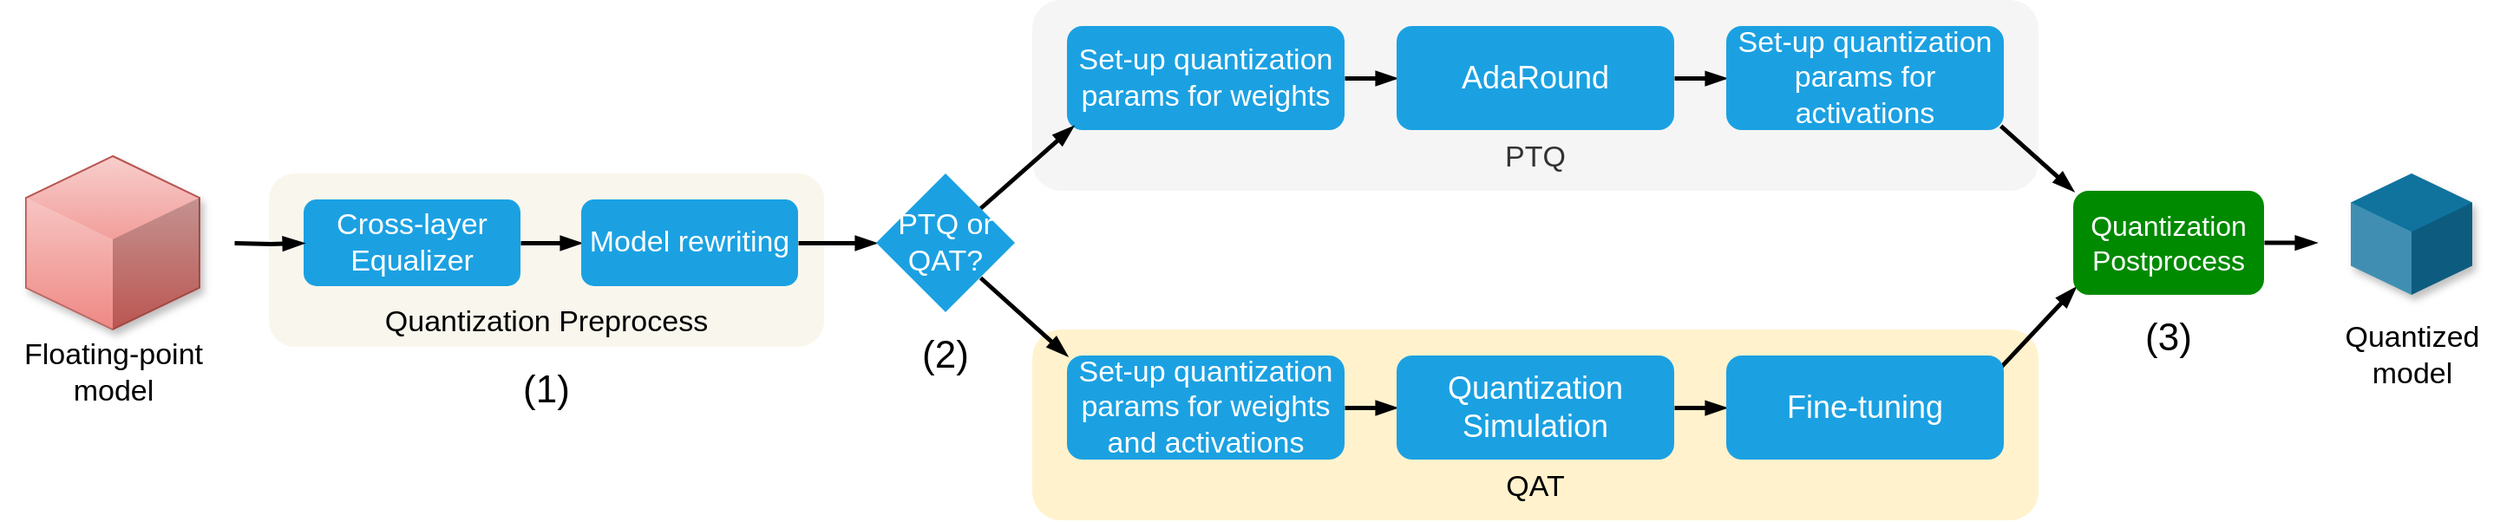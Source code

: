 <mxfile version="24.7.17">
  <diagram name="Page-1" id="y8P5gI3v2mSomhjNhB57">
    <mxGraphModel dx="1583" dy="864" grid="1" gridSize="10" guides="1" tooltips="1" connect="1" arrows="1" fold="1" page="1" pageScale="1" pageWidth="850" pageHeight="1100" math="0" shadow="0">
      <root>
        <mxCell id="0" />
        <mxCell id="1" parent="0" />
        <mxCell id="kqmTlmkyEtGYD8SD0YeX-7" value="&lt;div&gt;&lt;br&gt;&lt;/div&gt;&lt;div&gt;&lt;br&gt;&lt;/div&gt;&lt;div&gt;&lt;br&gt;&lt;/div&gt;&lt;div&gt;&lt;br&gt;&lt;/div&gt;&lt;div&gt;&lt;br&gt;&lt;/div&gt;&lt;div&gt;&lt;font style=&quot;font-size: 17px;&quot;&gt;PTQ&lt;/font&gt;&lt;/div&gt;" style="rounded=1;whiteSpace=wrap;html=1;fillColor=#f5f5f5;strokeColor=none;fontColor=#333333;" parent="1" vertex="1">
          <mxGeometry x="810" y="140" width="580" height="110" as="geometry" />
        </mxCell>
        <mxCell id="kqmTlmkyEtGYD8SD0YeX-8" style="edgeStyle=orthogonalEdgeStyle;rounded=0;orthogonalLoop=1;jettySize=auto;html=1;strokeColor=default;strokeWidth=2.5;align=center;verticalAlign=middle;fontFamily=Helvetica;fontSize=11;fontColor=default;labelBackgroundColor=default;endArrow=blockThin;endFill=1;entryX=0;entryY=0.5;entryDx=0;entryDy=0;" parent="1" source="kqmTlmkyEtGYD8SD0YeX-9" edge="1">
          <mxGeometry relative="1" as="geometry">
            <mxPoint x="1020" y="185" as="targetPoint" />
          </mxGeometry>
        </mxCell>
        <mxCell id="kqmTlmkyEtGYD8SD0YeX-9" value="&lt;font style=&quot;font-size: 17px;&quot;&gt;Set-up quantization&lt;br&gt;params for weights&lt;/font&gt;" style="rounded=1;whiteSpace=wrap;html=1;fillColor=#1ba1e2;strokeColor=none;fontColor=#ffffff;shadow=0;fontSize=16;" parent="1" vertex="1">
          <mxGeometry x="830" y="155" width="160" height="60" as="geometry" />
        </mxCell>
        <mxCell id="kqmTlmkyEtGYD8SD0YeX-10" style="edgeStyle=orthogonalEdgeStyle;rounded=0;orthogonalLoop=1;jettySize=auto;html=1;entryX=0;entryY=0.5;entryDx=0;entryDy=0;strokeColor=default;strokeWidth=2.5;align=center;verticalAlign=middle;fontFamily=Helvetica;fontSize=11;fontColor=default;labelBackgroundColor=default;endArrow=blockThin;endFill=1;" parent="1" edge="1">
          <mxGeometry relative="1" as="geometry">
            <mxPoint x="1180" y="185.023" as="sourcePoint" />
            <mxPoint x="1210" y="185" as="targetPoint" />
          </mxGeometry>
        </mxCell>
        <mxCell id="kqmTlmkyEtGYD8SD0YeX-11" value="&lt;font style=&quot;font-size: 18px;&quot;&gt;AdaRound&lt;/font&gt;" style="rounded=1;whiteSpace=wrap;html=1;fillColor=#1ba1e2;strokeColor=none;fontColor=#ffffff;shadow=0;fontSize=16;" parent="1" vertex="1">
          <mxGeometry x="1020" y="155" width="160" height="60" as="geometry" />
        </mxCell>
        <mxCell id="kqmTlmkyEtGYD8SD0YeX-12" value="&lt;font style=&quot;font-size: 17px;&quot;&gt;Set-up quantization&lt;br&gt;params for activations&lt;/font&gt;" style="rounded=1;whiteSpace=wrap;html=1;fillColor=#1ba1e2;strokeColor=none;fontColor=#ffffff;shadow=0;fontSize=16;" parent="1" vertex="1">
          <mxGeometry x="1210" y="155" width="160" height="60" as="geometry" />
        </mxCell>
        <mxCell id="kqmTlmkyEtGYD8SD0YeX-1" value="&lt;div&gt;&lt;br&gt;&lt;/div&gt;&lt;div&gt;&lt;br&gt;&lt;/div&gt;&lt;div&gt;&lt;br&gt;&lt;/div&gt;&lt;div&gt;&lt;br&gt;&lt;/div&gt;&lt;div&gt;&lt;br&gt;&lt;/div&gt;&lt;div&gt;&lt;font style=&quot;font-size: 17px;&quot;&gt;Quantization Preprocess&lt;/font&gt;&lt;/div&gt;" style="rounded=1;whiteSpace=wrap;html=1;fillColor=#f9f7ed;strokeColor=none;" parent="1" vertex="1">
          <mxGeometry x="370" y="240" width="320" height="100" as="geometry" />
        </mxCell>
        <mxCell id="S3o2DAtOge9YMbi5FA7h-3" value="&lt;div&gt;&lt;br&gt;&lt;/div&gt;&lt;div&gt;&lt;br&gt;&lt;/div&gt;&lt;div&gt;&lt;br&gt;&lt;/div&gt;&lt;div&gt;&lt;br&gt;&lt;/div&gt;&lt;div&gt;&lt;br&gt;&lt;/div&gt;&lt;div&gt;&lt;font style=&quot;font-size: 17px;&quot;&gt;QAT&lt;/font&gt;&lt;/div&gt;" style="rounded=1;whiteSpace=wrap;html=1;fillColor=#fff2cc;strokeColor=none;" parent="1" vertex="1">
          <mxGeometry x="810" y="330" width="580" height="110" as="geometry" />
        </mxCell>
        <mxCell id="9OJRtCLrV4LS-GLWhel6-1" value="" style="verticalLabelPosition=bottom;verticalAlign=top;html=1;shape=mxgraph.infographic.shadedCube;isoAngle=15;fillColor=#f8cecc;strokeColor=#b85450;gradientColor=#ea6b66;shadow=1;" parent="1" vertex="1">
          <mxGeometry x="230" y="230" width="100" height="100" as="geometry" />
        </mxCell>
        <mxCell id="9OJRtCLrV4LS-GLWhel6-2" value="&lt;font style=&quot;font-size: 17px;&quot;&gt;Floating-point&lt;br&gt;model&lt;/font&gt;" style="text;html=1;align=center;verticalAlign=middle;resizable=0;points=[];autosize=1;strokeColor=none;fillColor=none;" parent="1" vertex="1">
          <mxGeometry x="215" y="330" width="130" height="50" as="geometry" />
        </mxCell>
        <mxCell id="9OJRtCLrV4LS-GLWhel6-9" style="edgeStyle=orthogonalEdgeStyle;rounded=0;orthogonalLoop=1;jettySize=auto;html=1;strokeColor=default;strokeWidth=2.5;align=center;verticalAlign=middle;fontFamily=Helvetica;fontSize=11;fontColor=default;labelBackgroundColor=default;endArrow=blockThin;endFill=1;" parent="1" source="9OJRtCLrV4LS-GLWhel6-4" target="9OJRtCLrV4LS-GLWhel6-5" edge="1">
          <mxGeometry relative="1" as="geometry" />
        </mxCell>
        <mxCell id="9OJRtCLrV4LS-GLWhel6-4" value="&lt;font style=&quot;font-size: 17px;&quot;&gt;Cross-layer Equalizer&lt;/font&gt;" style="rounded=1;whiteSpace=wrap;html=1;fillColor=#1ba1e2;strokeColor=none;fontColor=#ffffff;shadow=0;fontSize=16;" parent="1" vertex="1">
          <mxGeometry x="390" y="255" width="125" height="50" as="geometry" />
        </mxCell>
        <mxCell id="9OJRtCLrV4LS-GLWhel6-10" style="edgeStyle=orthogonalEdgeStyle;rounded=0;orthogonalLoop=1;jettySize=auto;html=1;entryX=0;entryY=0.5;entryDx=0;entryDy=0;strokeColor=default;strokeWidth=2.5;align=center;verticalAlign=middle;fontFamily=Helvetica;fontSize=11;fontColor=default;labelBackgroundColor=default;endArrow=blockThin;endFill=1;" parent="1" source="9OJRtCLrV4LS-GLWhel6-5" target="9OJRtCLrV4LS-GLWhel6-15" edge="1">
          <mxGeometry relative="1" as="geometry">
            <mxPoint x="710" y="280" as="targetPoint" />
          </mxGeometry>
        </mxCell>
        <mxCell id="9OJRtCLrV4LS-GLWhel6-5" value="&lt;font style=&quot;font-size: 17px;&quot;&gt;Model rewriting&lt;/font&gt;" style="rounded=1;whiteSpace=wrap;html=1;fillColor=#1ba1e2;strokeColor=none;fontColor=#ffffff;shadow=0;fontSize=16;" parent="1" vertex="1">
          <mxGeometry x="550" y="255" width="125" height="50" as="geometry" />
        </mxCell>
        <mxCell id="9OJRtCLrV4LS-GLWhel6-13" style="edgeStyle=orthogonalEdgeStyle;rounded=0;orthogonalLoop=1;jettySize=auto;html=1;entryX=0;entryY=0.5;entryDx=0;entryDy=0;endArrow=blockThin;endFill=1;strokeWidth=2.5;exitX=1;exitY=0.5;exitDx=0;exitDy=0;" parent="1" target="9OJRtCLrV4LS-GLWhel6-4" edge="1">
          <mxGeometry relative="1" as="geometry">
            <mxPoint x="350" y="280" as="sourcePoint" />
            <mxPoint x="400" y="290" as="targetPoint" />
            <Array as="points" />
          </mxGeometry>
        </mxCell>
        <mxCell id="9OJRtCLrV4LS-GLWhel6-19" style="rounded=0;orthogonalLoop=1;jettySize=auto;html=1;exitX=1;exitY=0;exitDx=0;exitDy=0;strokeColor=default;strokeWidth=2.5;align=center;verticalAlign=middle;fontFamily=Helvetica;fontSize=11;fontColor=default;labelBackgroundColor=default;endArrow=blockThin;endFill=1;entryX=0.022;entryY=0.961;entryDx=0;entryDy=0;entryPerimeter=0;" parent="1" source="9OJRtCLrV4LS-GLWhel6-15" target="kqmTlmkyEtGYD8SD0YeX-9" edge="1">
          <mxGeometry relative="1" as="geometry">
            <mxPoint x="830" y="210" as="targetPoint" />
          </mxGeometry>
        </mxCell>
        <mxCell id="9OJRtCLrV4LS-GLWhel6-15" value="&lt;font style=&quot;font-size: 17px;&quot;&gt;PTQ or&lt;br style=&quot;&quot;&gt;QAT?&lt;/font&gt;" style="rhombus;whiteSpace=wrap;html=1;fillColor=#1ba1e2;strokeColor=none;fontColor=#ffffff;rounded=1;arcSize=0;shadow=0;fontSize=16;" parent="1" vertex="1">
          <mxGeometry x="720" y="240" width="80" height="80" as="geometry" />
        </mxCell>
        <mxCell id="9OJRtCLrV4LS-GLWhel6-30" style="edgeStyle=orthogonalEdgeStyle;rounded=0;orthogonalLoop=1;jettySize=auto;html=1;strokeColor=default;strokeWidth=2.5;align=center;verticalAlign=middle;fontFamily=Helvetica;fontSize=11;fontColor=default;labelBackgroundColor=default;endArrow=blockThin;endFill=1;entryX=0;entryY=0.5;entryDx=0;entryDy=0;" parent="1" source="9OJRtCLrV4LS-GLWhel6-21" edge="1">
          <mxGeometry relative="1" as="geometry">
            <mxPoint x="1020" y="375" as="targetPoint" />
          </mxGeometry>
        </mxCell>
        <mxCell id="9OJRtCLrV4LS-GLWhel6-21" value="&lt;font style=&quot;font-size: 17px;&quot;&gt;Set-up quantization&lt;br&gt;params for weights and activations&lt;/font&gt;" style="rounded=1;whiteSpace=wrap;html=1;fillColor=#1ba1e2;strokeColor=none;fontColor=#ffffff;shadow=0;fontSize=16;" parent="1" vertex="1">
          <mxGeometry x="830" y="345" width="160" height="60" as="geometry" />
        </mxCell>
        <mxCell id="9OJRtCLrV4LS-GLWhel6-22" style="rounded=0;orthogonalLoop=1;jettySize=auto;html=1;exitX=1;exitY=1;exitDx=0;exitDy=0;entryX=0;entryY=0;entryDx=0;entryDy=0;strokeColor=default;strokeWidth=2.5;align=center;verticalAlign=middle;fontFamily=Helvetica;fontSize=11;fontColor=default;labelBackgroundColor=default;endArrow=blockThin;endFill=1;" parent="1" source="9OJRtCLrV4LS-GLWhel6-15" target="9OJRtCLrV4LS-GLWhel6-21" edge="1">
          <mxGeometry relative="1" as="geometry">
            <mxPoint x="790" y="270" as="sourcePoint" />
            <mxPoint x="850" y="220" as="targetPoint" />
          </mxGeometry>
        </mxCell>
        <mxCell id="9OJRtCLrV4LS-GLWhel6-39" style="rounded=0;orthogonalLoop=1;jettySize=auto;html=1;exitX=0.988;exitY=0.957;exitDx=0;exitDy=0;strokeColor=default;strokeWidth=2.5;align=center;verticalAlign=middle;fontFamily=Helvetica;fontSize=11;fontColor=default;labelBackgroundColor=default;endArrow=blockThin;endFill=1;entryX=0;entryY=0;entryDx=0;entryDy=0;exitPerimeter=0;" parent="1" source="kqmTlmkyEtGYD8SD0YeX-12" target="-ftrnuhdHp0kOxMEL-sh-8" edge="1">
          <mxGeometry relative="1" as="geometry">
            <mxPoint x="1410" y="250" as="targetPoint" />
            <mxPoint x="1366.64" y="206.64" as="sourcePoint" />
          </mxGeometry>
        </mxCell>
        <mxCell id="9OJRtCLrV4LS-GLWhel6-37" style="edgeStyle=orthogonalEdgeStyle;rounded=0;orthogonalLoop=1;jettySize=auto;html=1;entryX=0;entryY=0.5;entryDx=0;entryDy=0;strokeColor=default;strokeWidth=2.5;align=center;verticalAlign=middle;fontFamily=Helvetica;fontSize=11;fontColor=default;labelBackgroundColor=default;endArrow=blockThin;endFill=1;" parent="1" edge="1">
          <mxGeometry relative="1" as="geometry">
            <mxPoint x="1180" y="375.023" as="sourcePoint" />
            <mxPoint x="1210" y="375" as="targetPoint" />
          </mxGeometry>
        </mxCell>
        <mxCell id="9OJRtCLrV4LS-GLWhel6-40" style="rounded=0;orthogonalLoop=1;jettySize=auto;html=1;exitX=0.979;exitY=0.064;exitDx=0;exitDy=0;strokeColor=default;strokeWidth=2.5;align=center;verticalAlign=middle;fontFamily=Helvetica;fontSize=11;fontColor=default;labelBackgroundColor=default;endArrow=blockThin;endFill=1;entryX=0.012;entryY=0.925;entryDx=0;entryDy=0;entryPerimeter=0;exitPerimeter=0;" parent="1" target="-ftrnuhdHp0kOxMEL-sh-8" edge="1">
          <mxGeometry relative="1" as="geometry">
            <mxPoint x="1410" y="320" as="targetPoint" />
            <mxPoint x="1366.64" y="353.2" as="sourcePoint" />
          </mxGeometry>
        </mxCell>
        <mxCell id="9OJRtCLrV4LS-GLWhel6-43" value="&lt;span style=&quot;font-size: 17px;&quot;&gt;Quantized&lt;br&gt;model&lt;/span&gt;" style="text;html=1;align=center;verticalAlign=middle;resizable=0;points=[];autosize=1;strokeColor=none;fillColor=none;" parent="1" vertex="1">
          <mxGeometry x="1555" y="320" width="100" height="50" as="geometry" />
        </mxCell>
        <mxCell id="9OJRtCLrV4LS-GLWhel6-45" value="" style="verticalLabelPosition=bottom;verticalAlign=top;html=1;shape=mxgraph.infographic.shadedCube;isoAngle=15;fillColor=#10739E;strokeColor=none;fontFamily=Helvetica;fontSize=11;fontColor=default;labelBackgroundColor=default;shadow=1;" parent="1" vertex="1">
          <mxGeometry x="1570" y="240" width="70" height="70" as="geometry" />
        </mxCell>
        <mxCell id="-ftrnuhdHp0kOxMEL-sh-8" value="&lt;span style=&quot;font-size: 16px;&quot;&gt;Quantization&lt;/span&gt;&lt;br style=&quot;font-size: 16px;&quot;&gt;&lt;span style=&quot;font-size: 16px;&quot;&gt;Postprocess&lt;/span&gt;" style="rounded=1;whiteSpace=wrap;html=1;fillColor=#008a00;strokeColor=none;shadow=0;fontColor=#ffffff;fontSize=16;" parent="1" vertex="1">
          <mxGeometry x="1410" y="250" width="110" height="60" as="geometry" />
        </mxCell>
        <mxCell id="-ftrnuhdHp0kOxMEL-sh-12" style="edgeStyle=orthogonalEdgeStyle;rounded=0;orthogonalLoop=1;jettySize=auto;html=1;entryX=0;entryY=0.5;entryDx=0;entryDy=0;endArrow=blockThin;endFill=1;strokeWidth=2.5;" parent="1" edge="1">
          <mxGeometry relative="1" as="geometry">
            <mxPoint x="1520" y="279.77" as="sourcePoint" />
            <mxPoint x="1550" y="279.77" as="targetPoint" />
            <Array as="points">
              <mxPoint x="1550" y="279.77" />
              <mxPoint x="1550" y="279.77" />
            </Array>
          </mxGeometry>
        </mxCell>
        <mxCell id="kqmTlmkyEtGYD8SD0YeX-4" value="&lt;font style=&quot;font-size: 18px;&quot;&gt;Quantization Simulation&lt;/font&gt;" style="rounded=1;whiteSpace=wrap;html=1;fillColor=#1ba1e2;strokeColor=none;fontColor=#ffffff;shadow=0;fontSize=16;" parent="1" vertex="1">
          <mxGeometry x="1020" y="345" width="160" height="60" as="geometry" />
        </mxCell>
        <mxCell id="kqmTlmkyEtGYD8SD0YeX-5" value="&lt;font style=&quot;font-size: 18px;&quot;&gt;Fine-tuning&lt;/font&gt;" style="rounded=1;whiteSpace=wrap;html=1;fillColor=#1ba1e2;strokeColor=none;fontColor=#ffffff;shadow=0;fontSize=16;" parent="1" vertex="1">
          <mxGeometry x="1210" y="345" width="160" height="60" as="geometry" />
        </mxCell>
        <mxCell id="b8clwXBWg_MT9iDIjXGN-2" value="&lt;font style=&quot;font-size: 22px;&quot;&gt;(1)&lt;/font&gt;" style="text;html=1;align=center;verticalAlign=middle;whiteSpace=wrap;rounded=0;" parent="1" vertex="1">
          <mxGeometry x="500" y="350" width="60" height="30" as="geometry" />
        </mxCell>
        <mxCell id="b8clwXBWg_MT9iDIjXGN-3" value="&lt;font style=&quot;font-size: 22px;&quot;&gt;(2)&lt;/font&gt;" style="text;html=1;align=center;verticalAlign=middle;whiteSpace=wrap;rounded=0;" parent="1" vertex="1">
          <mxGeometry x="730" y="330" width="60" height="30" as="geometry" />
        </mxCell>
        <mxCell id="b8clwXBWg_MT9iDIjXGN-5" value="&lt;font style=&quot;font-size: 22px;&quot;&gt;(3)&lt;/font&gt;" style="text;html=1;align=center;verticalAlign=middle;whiteSpace=wrap;rounded=0;" parent="1" vertex="1">
          <mxGeometry x="1435" y="320" width="60" height="30" as="geometry" />
        </mxCell>
      </root>
    </mxGraphModel>
  </diagram>
</mxfile>
